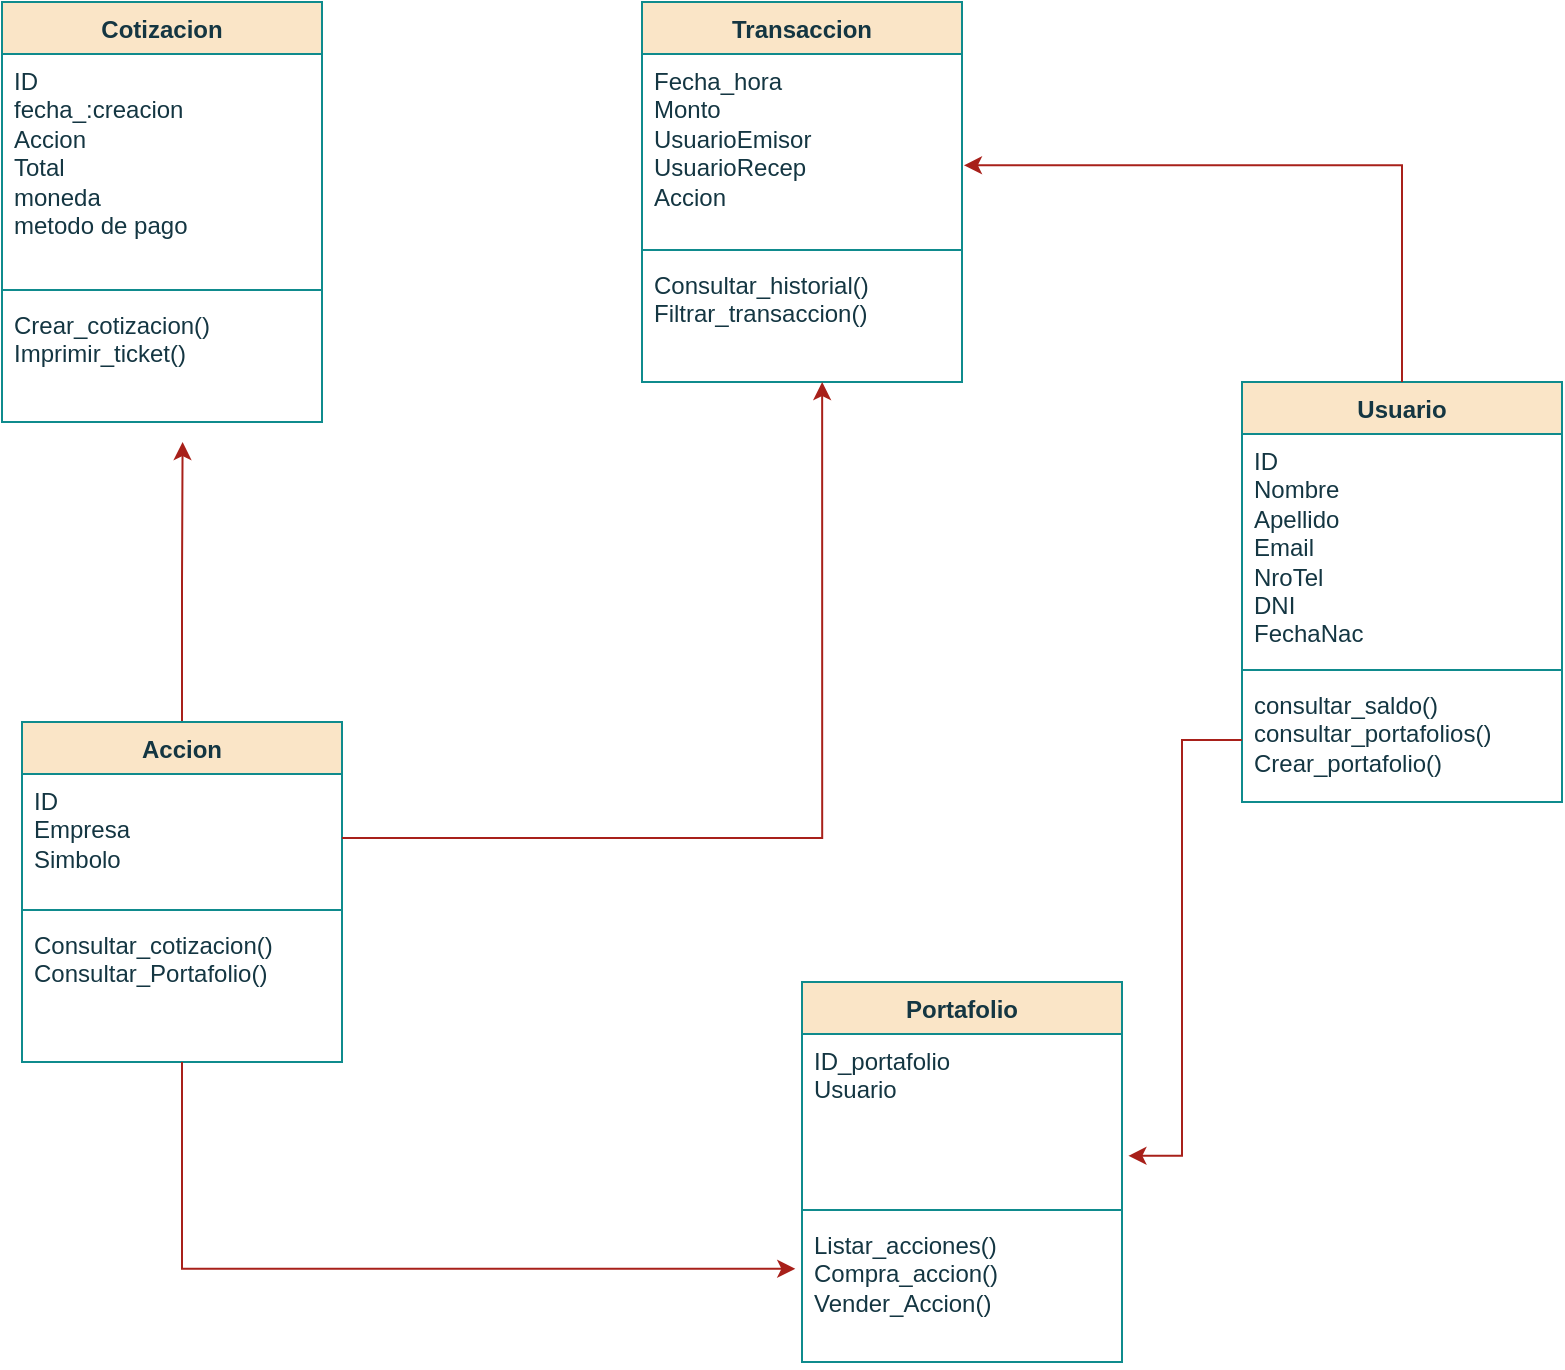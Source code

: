 <mxfile version="24.4.10" type="device">
  <diagram name="Page-1" id="pTZ4x1S-M0NDipJyByIP">
    <mxGraphModel dx="1195" dy="650" grid="1" gridSize="10" guides="1" tooltips="1" connect="1" arrows="1" fold="1" page="1" pageScale="1" pageWidth="827" pageHeight="1169" math="0" shadow="0">
      <root>
        <mxCell id="0" />
        <mxCell id="1" parent="0" />
        <mxCell id="264rzyQfsJ8ukmTcj27--1" value="Usuario" style="swimlane;fontStyle=1;align=center;verticalAlign=top;childLayout=stackLayout;horizontal=1;startSize=26;horizontalStack=0;resizeParent=1;resizeParentMax=0;resizeLast=0;collapsible=1;marginBottom=0;whiteSpace=wrap;html=1;labelBackgroundColor=none;fillColor=#FAE5C7;strokeColor=#0F8B8D;fontColor=#143642;" vertex="1" parent="1">
          <mxGeometry x="650" y="250" width="160" height="210" as="geometry" />
        </mxCell>
        <mxCell id="264rzyQfsJ8ukmTcj27--2" value="ID&lt;div&gt;Nombre&lt;/div&gt;&lt;div&gt;Apellido&lt;/div&gt;&lt;div&gt;Email&lt;/div&gt;&lt;div&gt;NroTel&lt;/div&gt;&lt;div&gt;DNI&lt;/div&gt;&lt;div&gt;FechaNac&lt;/div&gt;" style="text;strokeColor=none;fillColor=none;align=left;verticalAlign=top;spacingLeft=4;spacingRight=4;overflow=hidden;rotatable=0;points=[[0,0.5],[1,0.5]];portConstraint=eastwest;whiteSpace=wrap;html=1;labelBackgroundColor=none;fontColor=#143642;" vertex="1" parent="264rzyQfsJ8ukmTcj27--1">
          <mxGeometry y="26" width="160" height="114" as="geometry" />
        </mxCell>
        <mxCell id="264rzyQfsJ8ukmTcj27--3" value="" style="line;strokeWidth=1;fillColor=none;align=left;verticalAlign=middle;spacingTop=-1;spacingLeft=3;spacingRight=3;rotatable=0;labelPosition=right;points=[];portConstraint=eastwest;strokeColor=#0F8B8D;labelBackgroundColor=none;fontColor=#143642;" vertex="1" parent="264rzyQfsJ8ukmTcj27--1">
          <mxGeometry y="140" width="160" height="8" as="geometry" />
        </mxCell>
        <mxCell id="264rzyQfsJ8ukmTcj27--4" value="consultar_saldo()&lt;div&gt;consultar_portafolios()&lt;/div&gt;&lt;div&gt;Crear_portafolio()&lt;/div&gt;" style="text;strokeColor=none;fillColor=none;align=left;verticalAlign=top;spacingLeft=4;spacingRight=4;overflow=hidden;rotatable=0;points=[[0,0.5],[1,0.5]];portConstraint=eastwest;whiteSpace=wrap;html=1;labelBackgroundColor=none;fontColor=#143642;" vertex="1" parent="264rzyQfsJ8ukmTcj27--1">
          <mxGeometry y="148" width="160" height="62" as="geometry" />
        </mxCell>
        <mxCell id="264rzyQfsJ8ukmTcj27--5" value="Transaccion" style="swimlane;fontStyle=1;align=center;verticalAlign=top;childLayout=stackLayout;horizontal=1;startSize=26;horizontalStack=0;resizeParent=1;resizeParentMax=0;resizeLast=0;collapsible=1;marginBottom=0;whiteSpace=wrap;html=1;labelBackgroundColor=none;fillColor=#FAE5C7;strokeColor=#0F8B8D;fontColor=#143642;" vertex="1" parent="1">
          <mxGeometry x="350" y="60" width="160" height="190" as="geometry" />
        </mxCell>
        <mxCell id="264rzyQfsJ8ukmTcj27--6" value="Fecha_hora&lt;div&gt;Monto&lt;/div&gt;&lt;div&gt;UsuarioEmisor&lt;/div&gt;&lt;div&gt;UsuarioRecep&lt;/div&gt;&lt;div&gt;Accion&lt;/div&gt;&lt;div&gt;&lt;br&gt;&lt;/div&gt;" style="text;strokeColor=none;fillColor=none;align=left;verticalAlign=top;spacingLeft=4;spacingRight=4;overflow=hidden;rotatable=0;points=[[0,0.5],[1,0.5]];portConstraint=eastwest;whiteSpace=wrap;html=1;labelBackgroundColor=none;fontColor=#143642;" vertex="1" parent="264rzyQfsJ8ukmTcj27--5">
          <mxGeometry y="26" width="160" height="94" as="geometry" />
        </mxCell>
        <mxCell id="264rzyQfsJ8ukmTcj27--7" value="" style="line;strokeWidth=1;fillColor=none;align=left;verticalAlign=middle;spacingTop=-1;spacingLeft=3;spacingRight=3;rotatable=0;labelPosition=right;points=[];portConstraint=eastwest;strokeColor=#0F8B8D;labelBackgroundColor=none;fontColor=#143642;" vertex="1" parent="264rzyQfsJ8ukmTcj27--5">
          <mxGeometry y="120" width="160" height="8" as="geometry" />
        </mxCell>
        <mxCell id="264rzyQfsJ8ukmTcj27--8" value="Consultar_historial()&lt;div&gt;Filtrar_transaccion()&lt;/div&gt;" style="text;strokeColor=none;fillColor=none;align=left;verticalAlign=top;spacingLeft=4;spacingRight=4;overflow=hidden;rotatable=0;points=[[0,0.5],[1,0.5]];portConstraint=eastwest;whiteSpace=wrap;html=1;labelBackgroundColor=none;fontColor=#143642;" vertex="1" parent="264rzyQfsJ8ukmTcj27--5">
          <mxGeometry y="128" width="160" height="62" as="geometry" />
        </mxCell>
        <mxCell id="264rzyQfsJ8ukmTcj27--22" value="Portafolio" style="swimlane;fontStyle=1;align=center;verticalAlign=top;childLayout=stackLayout;horizontal=1;startSize=26;horizontalStack=0;resizeParent=1;resizeParentMax=0;resizeLast=0;collapsible=1;marginBottom=0;whiteSpace=wrap;html=1;labelBackgroundColor=none;fillColor=#FAE5C7;strokeColor=#0F8B8D;fontColor=#143642;" vertex="1" parent="1">
          <mxGeometry x="430" y="550" width="160" height="190" as="geometry" />
        </mxCell>
        <mxCell id="264rzyQfsJ8ukmTcj27--23" value="ID_portafolio&lt;div&gt;Usuario&lt;/div&gt;&lt;div&gt;&lt;br&gt;&lt;/div&gt;" style="text;strokeColor=none;fillColor=none;align=left;verticalAlign=top;spacingLeft=4;spacingRight=4;overflow=hidden;rotatable=0;points=[[0,0.5],[1,0.5]];portConstraint=eastwest;whiteSpace=wrap;html=1;labelBackgroundColor=none;fontColor=#143642;" vertex="1" parent="264rzyQfsJ8ukmTcj27--22">
          <mxGeometry y="26" width="160" height="84" as="geometry" />
        </mxCell>
        <mxCell id="264rzyQfsJ8ukmTcj27--24" value="" style="line;strokeWidth=1;fillColor=none;align=left;verticalAlign=middle;spacingTop=-1;spacingLeft=3;spacingRight=3;rotatable=0;labelPosition=right;points=[];portConstraint=eastwest;strokeColor=#0F8B8D;labelBackgroundColor=none;fontColor=#143642;" vertex="1" parent="264rzyQfsJ8ukmTcj27--22">
          <mxGeometry y="110" width="160" height="8" as="geometry" />
        </mxCell>
        <mxCell id="264rzyQfsJ8ukmTcj27--25" value="Listar_acciones()&lt;div&gt;Compra_accion()&lt;/div&gt;&lt;div&gt;Vender_Accion()&lt;/div&gt;" style="text;strokeColor=none;fillColor=none;align=left;verticalAlign=top;spacingLeft=4;spacingRight=4;overflow=hidden;rotatable=0;points=[[0,0.5],[1,0.5]];portConstraint=eastwest;whiteSpace=wrap;html=1;labelBackgroundColor=none;fontColor=#143642;" vertex="1" parent="264rzyQfsJ8ukmTcj27--22">
          <mxGeometry y="118" width="160" height="72" as="geometry" />
        </mxCell>
        <mxCell id="264rzyQfsJ8ukmTcj27--26" value="Cotizacion" style="swimlane;fontStyle=1;align=center;verticalAlign=top;childLayout=stackLayout;horizontal=1;startSize=26;horizontalStack=0;resizeParent=1;resizeParentMax=0;resizeLast=0;collapsible=1;marginBottom=0;whiteSpace=wrap;html=1;labelBackgroundColor=none;fillColor=#FAE5C7;strokeColor=#0F8B8D;fontColor=#143642;" vertex="1" parent="1">
          <mxGeometry x="30" y="60" width="160" height="210" as="geometry" />
        </mxCell>
        <mxCell id="264rzyQfsJ8ukmTcj27--27" value="ID&lt;div&gt;fecha_:creacion&lt;/div&gt;&lt;div&gt;Accion&lt;/div&gt;&lt;div&gt;Total&lt;/div&gt;&lt;div&gt;moneda&lt;/div&gt;&lt;div&gt;metodo de pago&lt;/div&gt;" style="text;strokeColor=none;fillColor=none;align=left;verticalAlign=top;spacingLeft=4;spacingRight=4;overflow=hidden;rotatable=0;points=[[0,0.5],[1,0.5]];portConstraint=eastwest;whiteSpace=wrap;html=1;labelBackgroundColor=none;fontColor=#143642;" vertex="1" parent="264rzyQfsJ8ukmTcj27--26">
          <mxGeometry y="26" width="160" height="114" as="geometry" />
        </mxCell>
        <mxCell id="264rzyQfsJ8ukmTcj27--28" value="" style="line;strokeWidth=1;fillColor=none;align=left;verticalAlign=middle;spacingTop=-1;spacingLeft=3;spacingRight=3;rotatable=0;labelPosition=right;points=[];portConstraint=eastwest;strokeColor=#0F8B8D;labelBackgroundColor=none;fontColor=#143642;" vertex="1" parent="264rzyQfsJ8ukmTcj27--26">
          <mxGeometry y="140" width="160" height="8" as="geometry" />
        </mxCell>
        <mxCell id="264rzyQfsJ8ukmTcj27--29" value="&lt;div&gt;Crear_cotizacion()&lt;/div&gt;&lt;div&gt;Imprimir_ticket()&lt;/div&gt;" style="text;strokeColor=none;fillColor=none;align=left;verticalAlign=top;spacingLeft=4;spacingRight=4;overflow=hidden;rotatable=0;points=[[0,0.5],[1,0.5]];portConstraint=eastwest;whiteSpace=wrap;html=1;labelBackgroundColor=none;fontColor=#143642;" vertex="1" parent="264rzyQfsJ8ukmTcj27--26">
          <mxGeometry y="148" width="160" height="62" as="geometry" />
        </mxCell>
        <mxCell id="264rzyQfsJ8ukmTcj27--41" style="edgeStyle=orthogonalEdgeStyle;rounded=0;orthogonalLoop=1;jettySize=auto;html=1;exitX=0.5;exitY=0;exitDx=0;exitDy=0;strokeColor=#A8201A;fontColor=#143642;fillColor=#FAE5C7;" edge="1" parent="1" source="264rzyQfsJ8ukmTcj27--30">
          <mxGeometry relative="1" as="geometry">
            <mxPoint x="120.294" y="280" as="targetPoint" />
          </mxGeometry>
        </mxCell>
        <mxCell id="264rzyQfsJ8ukmTcj27--30" value="Accion" style="swimlane;fontStyle=1;align=center;verticalAlign=top;childLayout=stackLayout;horizontal=1;startSize=26;horizontalStack=0;resizeParent=1;resizeParentMax=0;resizeLast=0;collapsible=1;marginBottom=0;whiteSpace=wrap;html=1;labelBackgroundColor=none;fillColor=#FAE5C7;strokeColor=#0F8B8D;fontColor=#143642;" vertex="1" parent="1">
          <mxGeometry x="40" y="420" width="160" height="170" as="geometry" />
        </mxCell>
        <mxCell id="264rzyQfsJ8ukmTcj27--31" value="ID&lt;div&gt;Empresa&lt;/div&gt;&lt;div&gt;Simbolo&lt;/div&gt;" style="text;strokeColor=none;fillColor=none;align=left;verticalAlign=top;spacingLeft=4;spacingRight=4;overflow=hidden;rotatable=0;points=[[0,0.5],[1,0.5]];portConstraint=eastwest;whiteSpace=wrap;html=1;labelBackgroundColor=none;fontColor=#143642;" vertex="1" parent="264rzyQfsJ8ukmTcj27--30">
          <mxGeometry y="26" width="160" height="64" as="geometry" />
        </mxCell>
        <mxCell id="264rzyQfsJ8ukmTcj27--32" value="" style="line;strokeWidth=1;fillColor=none;align=left;verticalAlign=middle;spacingTop=-1;spacingLeft=3;spacingRight=3;rotatable=0;labelPosition=right;points=[];portConstraint=eastwest;strokeColor=#0F8B8D;labelBackgroundColor=none;fontColor=#143642;" vertex="1" parent="264rzyQfsJ8ukmTcj27--30">
          <mxGeometry y="90" width="160" height="8" as="geometry" />
        </mxCell>
        <mxCell id="264rzyQfsJ8ukmTcj27--33" value="Consultar_cotizacion()&lt;div&gt;Consultar_Portafolio()&lt;/div&gt;" style="text;strokeColor=none;fillColor=none;align=left;verticalAlign=top;spacingLeft=4;spacingRight=4;overflow=hidden;rotatable=0;points=[[0,0.5],[1,0.5]];portConstraint=eastwest;whiteSpace=wrap;html=1;labelBackgroundColor=none;fontColor=#143642;" vertex="1" parent="264rzyQfsJ8ukmTcj27--30">
          <mxGeometry y="98" width="160" height="72" as="geometry" />
        </mxCell>
        <mxCell id="264rzyQfsJ8ukmTcj27--34" style="edgeStyle=orthogonalEdgeStyle;rounded=0;orthogonalLoop=1;jettySize=auto;html=1;exitX=0.5;exitY=0;exitDx=0;exitDy=0;entryX=1.006;entryY=0.592;entryDx=0;entryDy=0;entryPerimeter=0;labelBackgroundColor=none;strokeColor=#A8201A;fontColor=default;" edge="1" parent="1" source="264rzyQfsJ8ukmTcj27--1" target="264rzyQfsJ8ukmTcj27--6">
          <mxGeometry relative="1" as="geometry" />
        </mxCell>
        <mxCell id="264rzyQfsJ8ukmTcj27--37" style="edgeStyle=orthogonalEdgeStyle;rounded=0;orthogonalLoop=1;jettySize=auto;html=1;entryX=0.563;entryY=1;entryDx=0;entryDy=0;entryPerimeter=0;strokeColor=#A8201A;fontColor=#143642;fillColor=#FAE5C7;" edge="1" parent="1" source="264rzyQfsJ8ukmTcj27--31" target="264rzyQfsJ8ukmTcj27--8">
          <mxGeometry relative="1" as="geometry" />
        </mxCell>
        <mxCell id="264rzyQfsJ8ukmTcj27--38" style="edgeStyle=orthogonalEdgeStyle;rounded=0;orthogonalLoop=1;jettySize=auto;html=1;entryX=-0.021;entryY=0.353;entryDx=0;entryDy=0;entryPerimeter=0;strokeColor=#A8201A;fontColor=#143642;fillColor=#FAE5C7;" edge="1" parent="1" source="264rzyQfsJ8ukmTcj27--30" target="264rzyQfsJ8ukmTcj27--25">
          <mxGeometry relative="1" as="geometry" />
        </mxCell>
        <mxCell id="264rzyQfsJ8ukmTcj27--43" style="edgeStyle=orthogonalEdgeStyle;rounded=0;orthogonalLoop=1;jettySize=auto;html=1;entryX=1.02;entryY=0.725;entryDx=0;entryDy=0;entryPerimeter=0;strokeColor=#A8201A;fontColor=#143642;fillColor=#FAE5C7;" edge="1" parent="1" source="264rzyQfsJ8ukmTcj27--4" target="264rzyQfsJ8ukmTcj27--23">
          <mxGeometry relative="1" as="geometry" />
        </mxCell>
      </root>
    </mxGraphModel>
  </diagram>
</mxfile>
